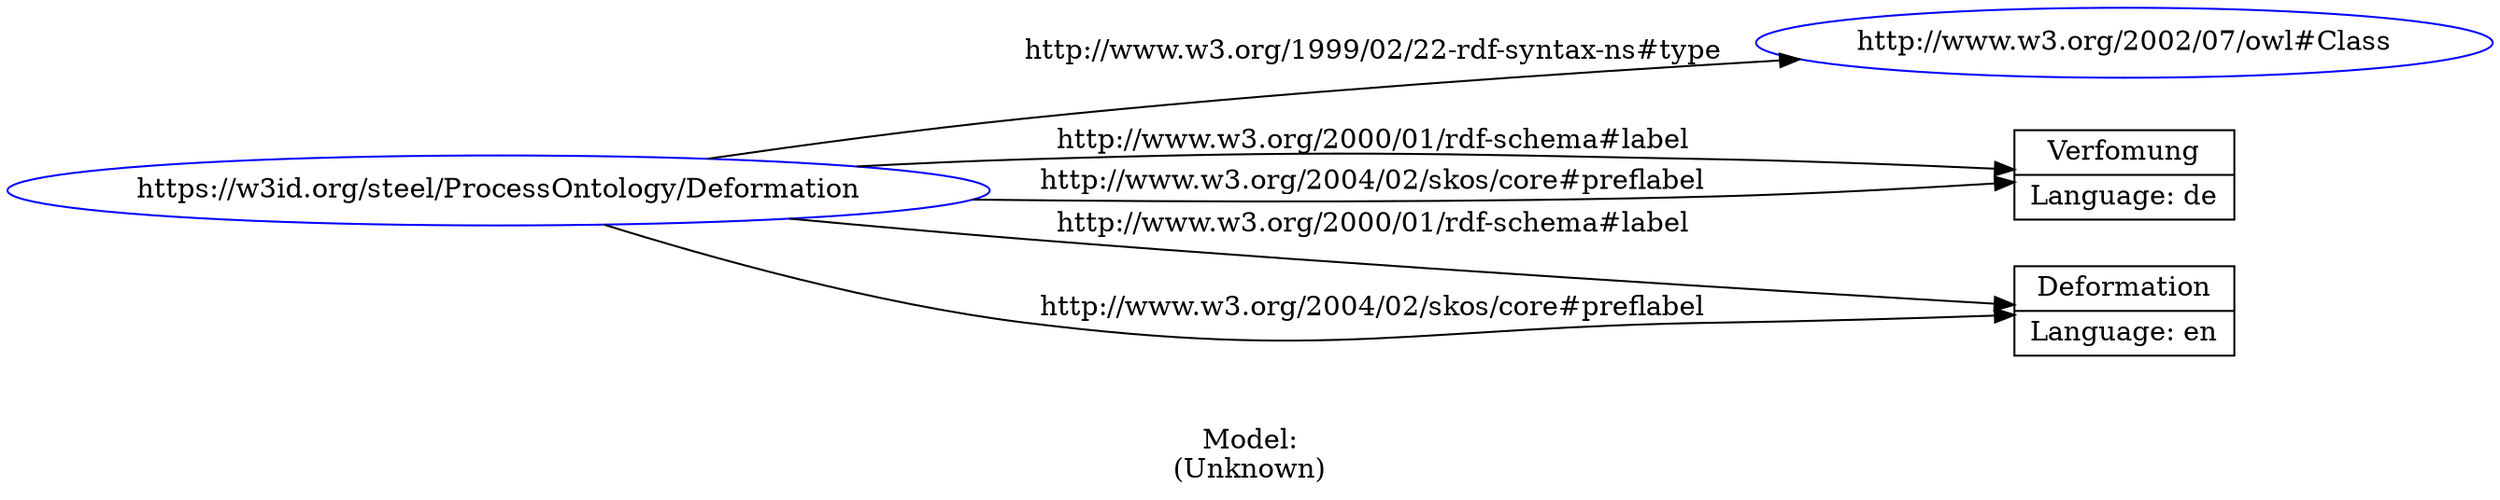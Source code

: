 digraph {
	rankdir = LR;
	charset="utf-8";

	"Rhttps://w3id.org/steel/ProcessOntology/Deformation" -> "Rhttp://www.w3.org/2002/07/owl#Class" [ label="http://www.w3.org/1999/02/22-rdf-syntax-ns#type" ];
	"Rhttps://w3id.org/steel/ProcessOntology/Deformation" -> "LVerfomung|Language: de" [ label="http://www.w3.org/2000/01/rdf-schema#label" ];
	"Rhttps://w3id.org/steel/ProcessOntology/Deformation" -> "LDeformation|Language: en" [ label="http://www.w3.org/2000/01/rdf-schema#label" ];
	"Rhttps://w3id.org/steel/ProcessOntology/Deformation" -> "LVerfomung|Language: de" [ label="http://www.w3.org/2004/02/skos/core#preflabel" ];
	"Rhttps://w3id.org/steel/ProcessOntology/Deformation" -> "LDeformation|Language: en" [ label="http://www.w3.org/2004/02/skos/core#preflabel" ];

	// Resources
	"Rhttps://w3id.org/steel/ProcessOntology/Deformation" [ label="https://w3id.org/steel/ProcessOntology/Deformation", shape = ellipse, color = blue ];
	"Rhttp://www.w3.org/2002/07/owl#Class" [ label="http://www.w3.org/2002/07/owl#Class", shape = ellipse, color = blue ];

	// Anonymous nodes

	// Literals
	"LVerfomung|Language: de" [ label="Verfomung|Language: de", shape = record ];
	"LDeformation|Language: en" [ label="Deformation|Language: en", shape = record ];

	label="\n\nModel:\n(Unknown)";
}
